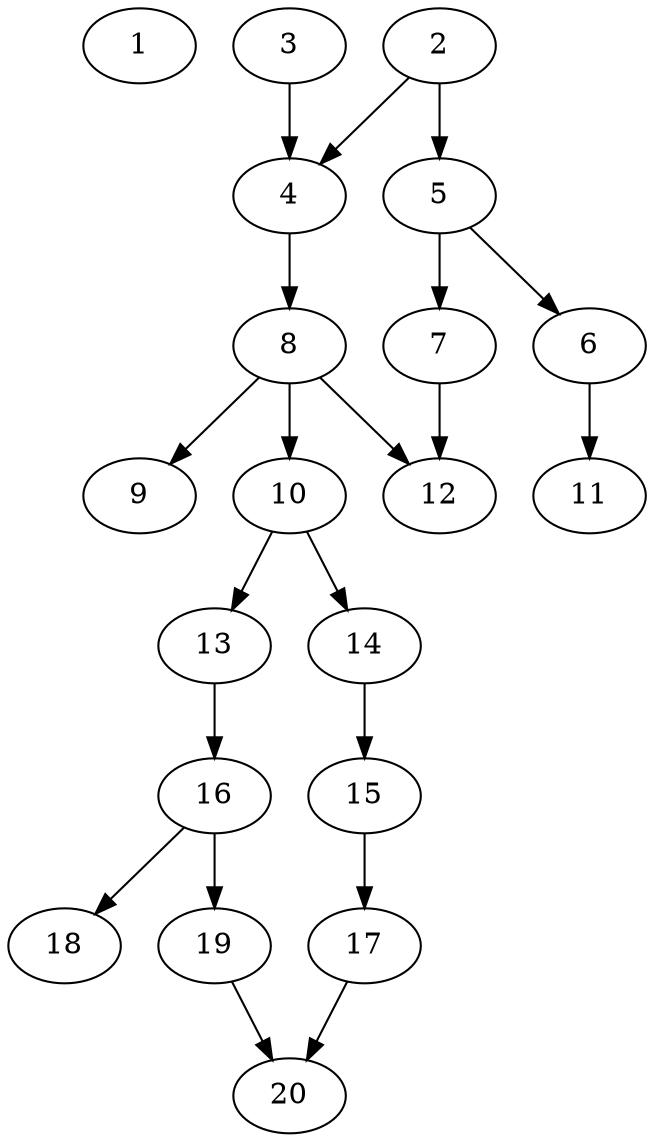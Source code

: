 // DAG automatically generated by daggen at Sat Jul 27 15:37:47 2019
// ./daggen --dot -n 20 --ccr 0.4 --fat 0.5 --regular 0.5 --density 0.4 --mindata 5242880 --maxdata 52428800 
digraph G {
  1 [size="126405120", alpha="0.12", expect_size="50562048"] 
  2 [size="71214080", alpha="0.12", expect_size="28485632"] 
  2 -> 4 [size ="28485632"]
  2 -> 5 [size ="28485632"]
  3 [size="89638400", alpha="0.02", expect_size="35855360"] 
  3 -> 4 [size ="35855360"]
  4 [size="64337920", alpha="0.08", expect_size="25735168"] 
  4 -> 8 [size ="25735168"]
  5 [size="73489920", alpha="0.01", expect_size="29395968"] 
  5 -> 6 [size ="29395968"]
  5 -> 7 [size ="29395968"]
  6 [size="123816960", alpha="0.08", expect_size="49526784"] 
  6 -> 11 [size ="49526784"]
  7 [size="61017600", alpha="0.09", expect_size="24407040"] 
  7 -> 12 [size ="24407040"]
  8 [size="33966080", alpha="0.16", expect_size="13586432"] 
  8 -> 9 [size ="13586432"]
  8 -> 10 [size ="13586432"]
  8 -> 12 [size ="13586432"]
  9 [size="55667200", alpha="0.06", expect_size="22266880"] 
  10 [size="64033280", alpha="0.16", expect_size="25613312"] 
  10 -> 13 [size ="25613312"]
  10 -> 14 [size ="25613312"]
  11 [size="103431680", alpha="0.04", expect_size="41372672"] 
  12 [size="56235520", alpha="0.14", expect_size="22494208"] 
  13 [size="127298560", alpha="0.09", expect_size="50919424"] 
  13 -> 16 [size ="50919424"]
  14 [size="19937280", alpha="0.13", expect_size="7974912"] 
  14 -> 15 [size ="7974912"]
  15 [size="66024960", alpha="0.19", expect_size="26409984"] 
  15 -> 17 [size ="26409984"]
  16 [size="74803200", alpha="0.14", expect_size="29921280"] 
  16 -> 18 [size ="29921280"]
  16 -> 19 [size ="29921280"]
  17 [size="124564480", alpha="0.05", expect_size="49825792"] 
  17 -> 20 [size ="49825792"]
  18 [size="62179840", alpha="0.10", expect_size="24871936"] 
  19 [size="36293120", alpha="0.01", expect_size="14517248"] 
  19 -> 20 [size ="14517248"]
  20 [size="74316800", alpha="0.17", expect_size="29726720"] 
}
